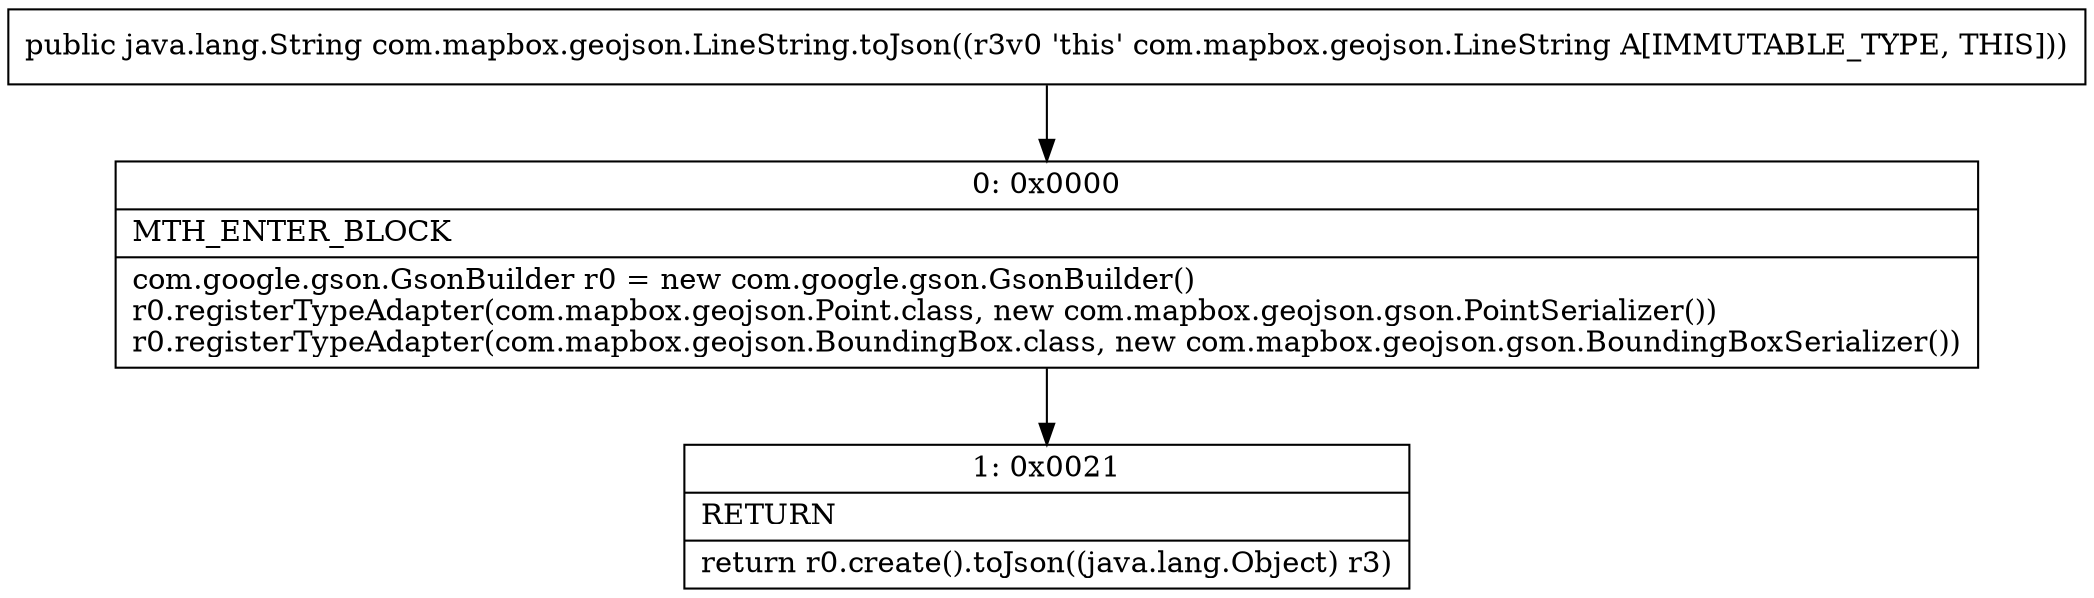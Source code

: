 digraph "CFG forcom.mapbox.geojson.LineString.toJson()Ljava\/lang\/String;" {
Node_0 [shape=record,label="{0\:\ 0x0000|MTH_ENTER_BLOCK\l|com.google.gson.GsonBuilder r0 = new com.google.gson.GsonBuilder()\lr0.registerTypeAdapter(com.mapbox.geojson.Point.class, new com.mapbox.geojson.gson.PointSerializer())\lr0.registerTypeAdapter(com.mapbox.geojson.BoundingBox.class, new com.mapbox.geojson.gson.BoundingBoxSerializer())\l}"];
Node_1 [shape=record,label="{1\:\ 0x0021|RETURN\l|return r0.create().toJson((java.lang.Object) r3)\l}"];
MethodNode[shape=record,label="{public java.lang.String com.mapbox.geojson.LineString.toJson((r3v0 'this' com.mapbox.geojson.LineString A[IMMUTABLE_TYPE, THIS])) }"];
MethodNode -> Node_0;
Node_0 -> Node_1;
}

